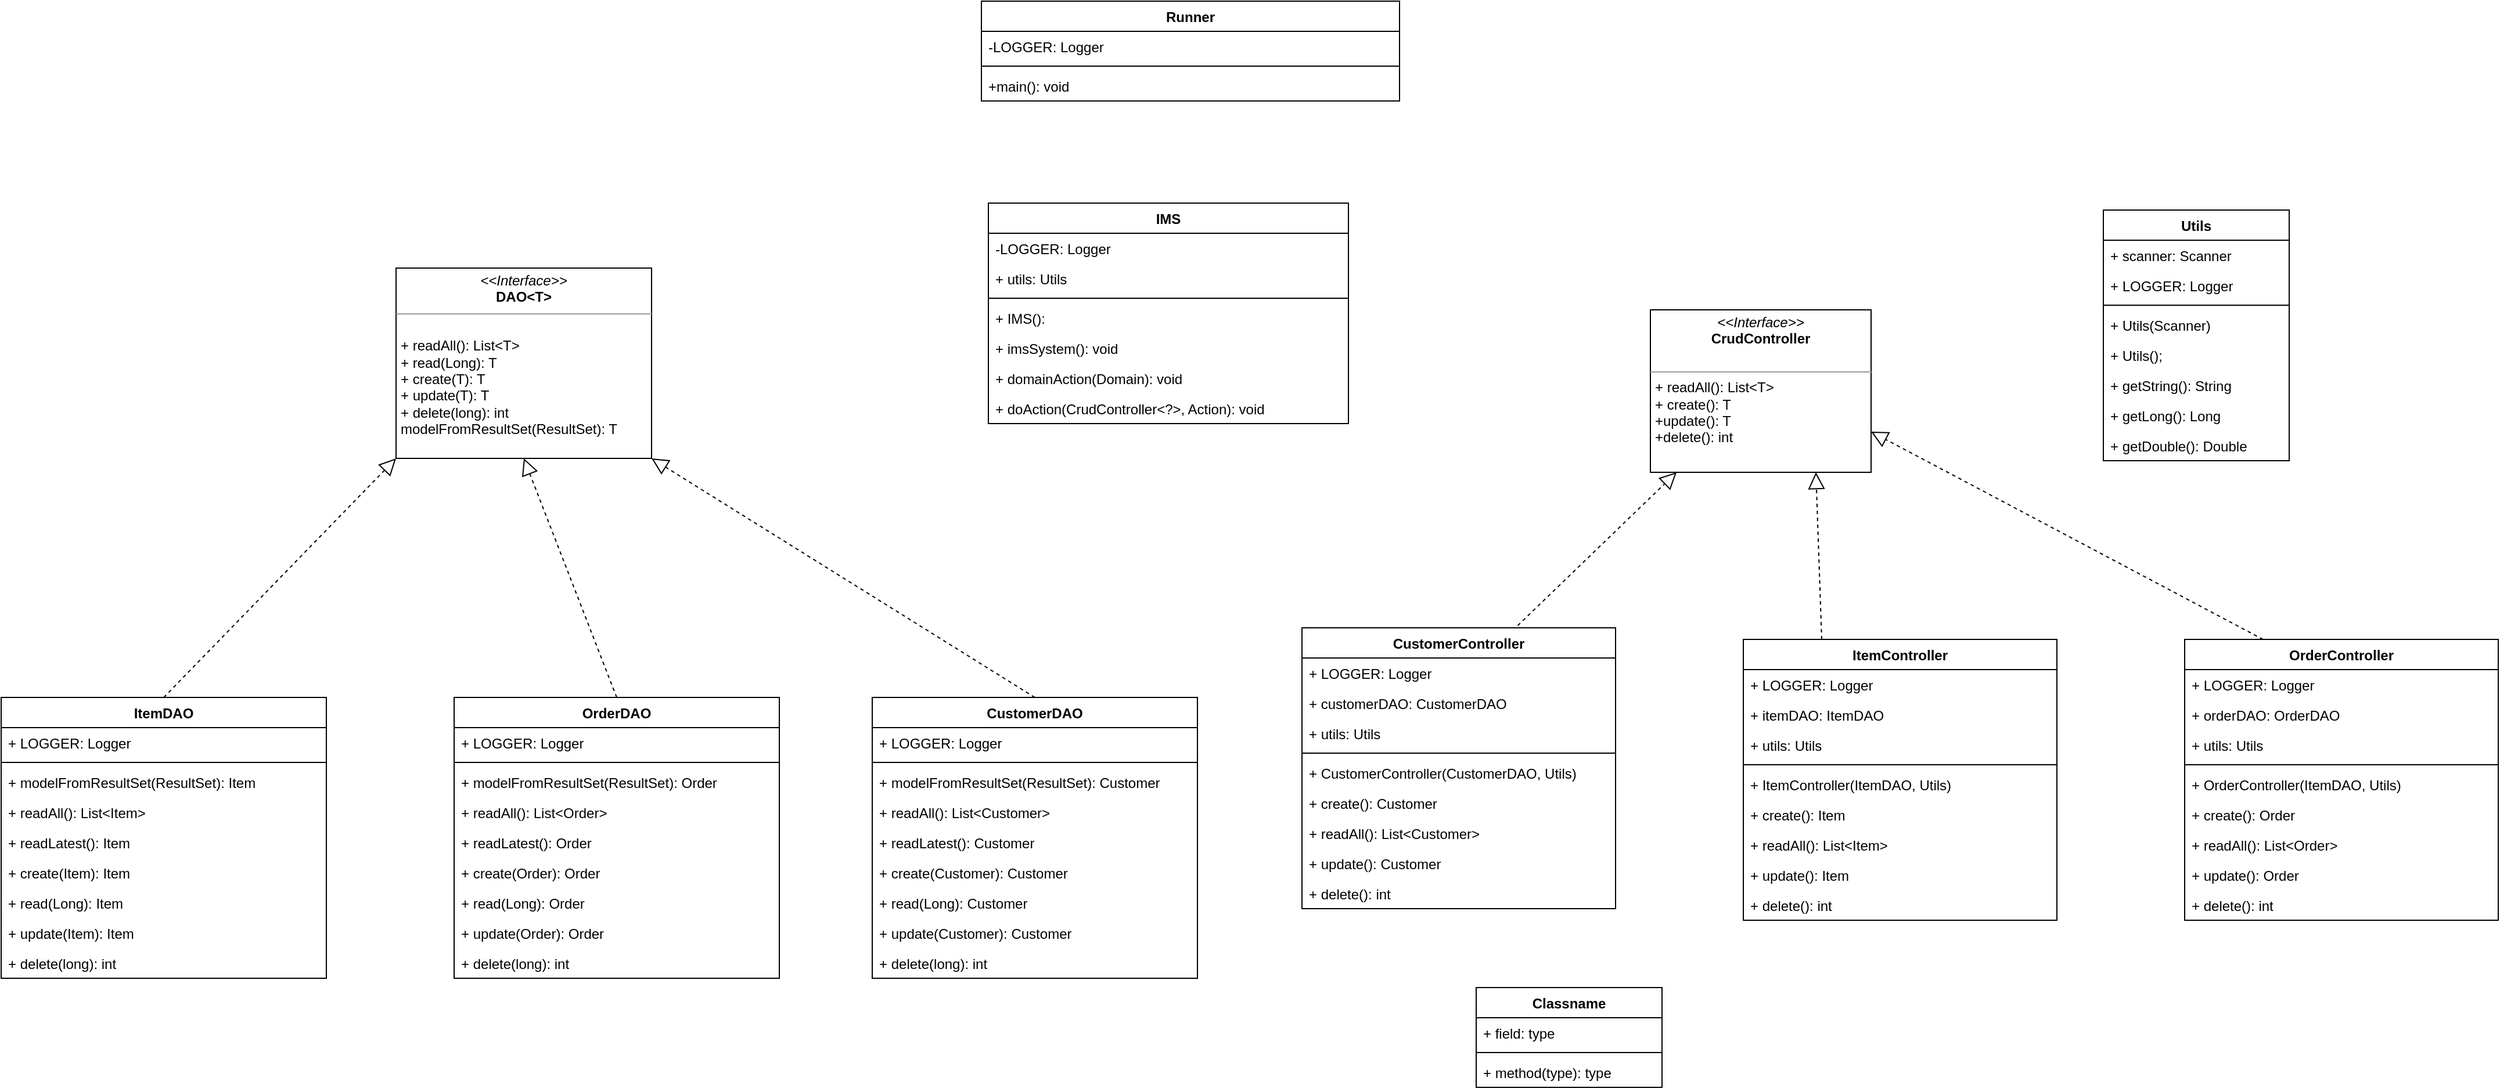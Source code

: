 <mxfile version="20.0.4" type="device"><diagram id="0-y40A-VUY1XOdscgsRL" name="Page-1"><mxGraphModel dx="1969" dy="541" grid="1" gridSize="10" guides="1" tooltips="1" connect="1" arrows="1" fold="1" page="1" pageScale="1" pageWidth="827" pageHeight="1169" math="0" shadow="0"><root><mxCell id="0"/><mxCell id="1" parent="0"/><mxCell id="KOtvwJrzKdhhuc728I9v-1" value="Runner" style="swimlane;fontStyle=1;align=center;verticalAlign=top;childLayout=stackLayout;horizontal=1;startSize=26;horizontalStack=0;resizeParent=1;resizeParentMax=0;resizeLast=0;collapsible=1;marginBottom=0;" vertex="1" parent="1"><mxGeometry x="414" y="10" width="360" height="86" as="geometry"/></mxCell><mxCell id="KOtvwJrzKdhhuc728I9v-2" value="-LOGGER: Logger" style="text;strokeColor=none;fillColor=none;align=left;verticalAlign=top;spacingLeft=4;spacingRight=4;overflow=hidden;rotatable=0;points=[[0,0.5],[1,0.5]];portConstraint=eastwest;" vertex="1" parent="KOtvwJrzKdhhuc728I9v-1"><mxGeometry y="26" width="360" height="26" as="geometry"/></mxCell><mxCell id="KOtvwJrzKdhhuc728I9v-3" value="" style="line;strokeWidth=1;fillColor=none;align=left;verticalAlign=middle;spacingTop=-1;spacingLeft=3;spacingRight=3;rotatable=0;labelPosition=right;points=[];portConstraint=eastwest;" vertex="1" parent="KOtvwJrzKdhhuc728I9v-1"><mxGeometry y="52" width="360" height="8" as="geometry"/></mxCell><mxCell id="KOtvwJrzKdhhuc728I9v-4" value="+main(): void" style="text;strokeColor=none;fillColor=none;align=left;verticalAlign=top;spacingLeft=4;spacingRight=4;overflow=hidden;rotatable=0;points=[[0,0.5],[1,0.5]];portConstraint=eastwest;" vertex="1" parent="KOtvwJrzKdhhuc728I9v-1"><mxGeometry y="60" width="360" height="26" as="geometry"/></mxCell><mxCell id="KOtvwJrzKdhhuc728I9v-5" value="IMS" style="swimlane;fontStyle=1;align=center;verticalAlign=top;childLayout=stackLayout;horizontal=1;startSize=26;horizontalStack=0;resizeParent=1;resizeParentMax=0;resizeLast=0;collapsible=1;marginBottom=0;" vertex="1" parent="1"><mxGeometry x="420" y="184" width="310" height="190" as="geometry"/></mxCell><mxCell id="KOtvwJrzKdhhuc728I9v-6" value="-LOGGER: Logger" style="text;strokeColor=none;fillColor=none;align=left;verticalAlign=top;spacingLeft=4;spacingRight=4;overflow=hidden;rotatable=0;points=[[0,0.5],[1,0.5]];portConstraint=eastwest;" vertex="1" parent="KOtvwJrzKdhhuc728I9v-5"><mxGeometry y="26" width="310" height="26" as="geometry"/></mxCell><mxCell id="KOtvwJrzKdhhuc728I9v-13" value="+ utils: Utils" style="text;strokeColor=none;fillColor=none;align=left;verticalAlign=top;spacingLeft=4;spacingRight=4;overflow=hidden;rotatable=0;points=[[0,0.5],[1,0.5]];portConstraint=eastwest;" vertex="1" parent="KOtvwJrzKdhhuc728I9v-5"><mxGeometry y="52" width="310" height="26" as="geometry"/></mxCell><mxCell id="KOtvwJrzKdhhuc728I9v-7" value="" style="line;strokeWidth=1;fillColor=none;align=left;verticalAlign=middle;spacingTop=-1;spacingLeft=3;spacingRight=3;rotatable=0;labelPosition=right;points=[];portConstraint=eastwest;" vertex="1" parent="KOtvwJrzKdhhuc728I9v-5"><mxGeometry y="78" width="310" height="8" as="geometry"/></mxCell><mxCell id="KOtvwJrzKdhhuc728I9v-8" value="+ IMS():" style="text;strokeColor=none;fillColor=none;align=left;verticalAlign=top;spacingLeft=4;spacingRight=4;overflow=hidden;rotatable=0;points=[[0,0.5],[1,0.5]];portConstraint=eastwest;" vertex="1" parent="KOtvwJrzKdhhuc728I9v-5"><mxGeometry y="86" width="310" height="26" as="geometry"/></mxCell><mxCell id="KOtvwJrzKdhhuc728I9v-16" value="+ imsSystem(): void" style="text;strokeColor=none;fillColor=none;align=left;verticalAlign=top;spacingLeft=4;spacingRight=4;overflow=hidden;rotatable=0;points=[[0,0.5],[1,0.5]];portConstraint=eastwest;" vertex="1" parent="KOtvwJrzKdhhuc728I9v-5"><mxGeometry y="112" width="310" height="26" as="geometry"/></mxCell><mxCell id="KOtvwJrzKdhhuc728I9v-37" value="+ domainAction(Domain): void" style="text;strokeColor=none;fillColor=none;align=left;verticalAlign=top;spacingLeft=4;spacingRight=4;overflow=hidden;rotatable=0;points=[[0,0.5],[1,0.5]];portConstraint=eastwest;" vertex="1" parent="KOtvwJrzKdhhuc728I9v-5"><mxGeometry y="138" width="310" height="26" as="geometry"/></mxCell><mxCell id="KOtvwJrzKdhhuc728I9v-15" value="+ doAction(CrudController&lt;?&gt;, Action): void" style="text;strokeColor=none;fillColor=none;align=left;verticalAlign=top;spacingLeft=4;spacingRight=4;overflow=hidden;rotatable=0;points=[[0,0.5],[1,0.5]];portConstraint=eastwest;" vertex="1" parent="KOtvwJrzKdhhuc728I9v-5"><mxGeometry y="164" width="310" height="26" as="geometry"/></mxCell><mxCell id="KOtvwJrzKdhhuc728I9v-17" value="Classname" style="swimlane;fontStyle=1;align=center;verticalAlign=top;childLayout=stackLayout;horizontal=1;startSize=26;horizontalStack=0;resizeParent=1;resizeParentMax=0;resizeLast=0;collapsible=1;marginBottom=0;" vertex="1" parent="1"><mxGeometry x="840" y="860" width="160" height="86" as="geometry"/></mxCell><mxCell id="KOtvwJrzKdhhuc728I9v-18" value="+ field: type" style="text;strokeColor=none;fillColor=none;align=left;verticalAlign=top;spacingLeft=4;spacingRight=4;overflow=hidden;rotatable=0;points=[[0,0.5],[1,0.5]];portConstraint=eastwest;" vertex="1" parent="KOtvwJrzKdhhuc728I9v-17"><mxGeometry y="26" width="160" height="26" as="geometry"/></mxCell><mxCell id="KOtvwJrzKdhhuc728I9v-19" value="" style="line;strokeWidth=1;fillColor=none;align=left;verticalAlign=middle;spacingTop=-1;spacingLeft=3;spacingRight=3;rotatable=0;labelPosition=right;points=[];portConstraint=eastwest;" vertex="1" parent="KOtvwJrzKdhhuc728I9v-17"><mxGeometry y="52" width="160" height="8" as="geometry"/></mxCell><mxCell id="KOtvwJrzKdhhuc728I9v-20" value="+ method(type): type" style="text;strokeColor=none;fillColor=none;align=left;verticalAlign=top;spacingLeft=4;spacingRight=4;overflow=hidden;rotatable=0;points=[[0,0.5],[1,0.5]];portConstraint=eastwest;" vertex="1" parent="KOtvwJrzKdhhuc728I9v-17"><mxGeometry y="60" width="160" height="26" as="geometry"/></mxCell><mxCell id="KOtvwJrzKdhhuc728I9v-25" value="CustomerController" style="swimlane;fontStyle=1;align=center;verticalAlign=top;childLayout=stackLayout;horizontal=1;startSize=26;horizontalStack=0;resizeParent=1;resizeParentMax=0;resizeLast=0;collapsible=1;marginBottom=0;" vertex="1" parent="1"><mxGeometry x="690" y="550" width="270" height="242" as="geometry"/></mxCell><mxCell id="KOtvwJrzKdhhuc728I9v-26" value="+ LOGGER: Logger" style="text;strokeColor=none;fillColor=none;align=left;verticalAlign=top;spacingLeft=4;spacingRight=4;overflow=hidden;rotatable=0;points=[[0,0.5],[1,0.5]];portConstraint=eastwest;" vertex="1" parent="KOtvwJrzKdhhuc728I9v-25"><mxGeometry y="26" width="270" height="26" as="geometry"/></mxCell><mxCell id="KOtvwJrzKdhhuc728I9v-55" value="+ customerDAO: CustomerDAO" style="text;strokeColor=none;fillColor=none;align=left;verticalAlign=top;spacingLeft=4;spacingRight=4;overflow=hidden;rotatable=0;points=[[0,0.5],[1,0.5]];portConstraint=eastwest;" vertex="1" parent="KOtvwJrzKdhhuc728I9v-25"><mxGeometry y="52" width="270" height="26" as="geometry"/></mxCell><mxCell id="KOtvwJrzKdhhuc728I9v-56" value="+ utils: Utils" style="text;strokeColor=none;fillColor=none;align=left;verticalAlign=top;spacingLeft=4;spacingRight=4;overflow=hidden;rotatable=0;points=[[0,0.5],[1,0.5]];portConstraint=eastwest;" vertex="1" parent="KOtvwJrzKdhhuc728I9v-25"><mxGeometry y="78" width="270" height="26" as="geometry"/></mxCell><mxCell id="KOtvwJrzKdhhuc728I9v-27" value="" style="line;strokeWidth=1;fillColor=none;align=left;verticalAlign=middle;spacingTop=-1;spacingLeft=3;spacingRight=3;rotatable=0;labelPosition=right;points=[];portConstraint=eastwest;" vertex="1" parent="KOtvwJrzKdhhuc728I9v-25"><mxGeometry y="104" width="270" height="8" as="geometry"/></mxCell><mxCell id="KOtvwJrzKdhhuc728I9v-28" value="+ CustomerController(CustomerDAO, Utils)" style="text;strokeColor=none;fillColor=none;align=left;verticalAlign=top;spacingLeft=4;spacingRight=4;overflow=hidden;rotatable=0;points=[[0,0.5],[1,0.5]];portConstraint=eastwest;" vertex="1" parent="KOtvwJrzKdhhuc728I9v-25"><mxGeometry y="112" width="270" height="26" as="geometry"/></mxCell><mxCell id="KOtvwJrzKdhhuc728I9v-58" value="+ create(): Customer" style="text;strokeColor=none;fillColor=none;align=left;verticalAlign=top;spacingLeft=4;spacingRight=4;overflow=hidden;rotatable=0;points=[[0,0.5],[1,0.5]];portConstraint=eastwest;" vertex="1" parent="KOtvwJrzKdhhuc728I9v-25"><mxGeometry y="138" width="270" height="26" as="geometry"/></mxCell><mxCell id="KOtvwJrzKdhhuc728I9v-57" value="+ readAll(): List&lt;Customer&gt;" style="text;strokeColor=none;fillColor=none;align=left;verticalAlign=top;spacingLeft=4;spacingRight=4;overflow=hidden;rotatable=0;points=[[0,0.5],[1,0.5]];portConstraint=eastwest;" vertex="1" parent="KOtvwJrzKdhhuc728I9v-25"><mxGeometry y="164" width="270" height="26" as="geometry"/></mxCell><mxCell id="KOtvwJrzKdhhuc728I9v-59" value="+ update(): Customer" style="text;strokeColor=none;fillColor=none;align=left;verticalAlign=top;spacingLeft=4;spacingRight=4;overflow=hidden;rotatable=0;points=[[0,0.5],[1,0.5]];portConstraint=eastwest;" vertex="1" parent="KOtvwJrzKdhhuc728I9v-25"><mxGeometry y="190" width="270" height="26" as="geometry"/></mxCell><mxCell id="KOtvwJrzKdhhuc728I9v-60" value="+ delete(): int" style="text;strokeColor=none;fillColor=none;align=left;verticalAlign=top;spacingLeft=4;spacingRight=4;overflow=hidden;rotatable=0;points=[[0,0.5],[1,0.5]];portConstraint=eastwest;" vertex="1" parent="KOtvwJrzKdhhuc728I9v-25"><mxGeometry y="216" width="270" height="26" as="geometry"/></mxCell><mxCell id="KOtvwJrzKdhhuc728I9v-33" value="Utils" style="swimlane;fontStyle=1;align=center;verticalAlign=top;childLayout=stackLayout;horizontal=1;startSize=26;horizontalStack=0;resizeParent=1;resizeParentMax=0;resizeLast=0;collapsible=1;marginBottom=0;" vertex="1" parent="1"><mxGeometry x="1380" y="190" width="160" height="216" as="geometry"/></mxCell><mxCell id="KOtvwJrzKdhhuc728I9v-113" value="+ scanner: Scanner" style="text;strokeColor=none;fillColor=none;align=left;verticalAlign=top;spacingLeft=4;spacingRight=4;overflow=hidden;rotatable=0;points=[[0,0.5],[1,0.5]];portConstraint=eastwest;" vertex="1" parent="KOtvwJrzKdhhuc728I9v-33"><mxGeometry y="26" width="160" height="26" as="geometry"/></mxCell><mxCell id="KOtvwJrzKdhhuc728I9v-34" value="+ LOGGER: Logger" style="text;strokeColor=none;fillColor=none;align=left;verticalAlign=top;spacingLeft=4;spacingRight=4;overflow=hidden;rotatable=0;points=[[0,0.5],[1,0.5]];portConstraint=eastwest;" vertex="1" parent="KOtvwJrzKdhhuc728I9v-33"><mxGeometry y="52" width="160" height="26" as="geometry"/></mxCell><mxCell id="KOtvwJrzKdhhuc728I9v-35" value="" style="line;strokeWidth=1;fillColor=none;align=left;verticalAlign=middle;spacingTop=-1;spacingLeft=3;spacingRight=3;rotatable=0;labelPosition=right;points=[];portConstraint=eastwest;" vertex="1" parent="KOtvwJrzKdhhuc728I9v-33"><mxGeometry y="78" width="160" height="8" as="geometry"/></mxCell><mxCell id="KOtvwJrzKdhhuc728I9v-36" value="+ Utils(Scanner)" style="text;strokeColor=none;fillColor=none;align=left;verticalAlign=top;spacingLeft=4;spacingRight=4;overflow=hidden;rotatable=0;points=[[0,0.5],[1,0.5]];portConstraint=eastwest;" vertex="1" parent="KOtvwJrzKdhhuc728I9v-33"><mxGeometry y="86" width="160" height="26" as="geometry"/></mxCell><mxCell id="KOtvwJrzKdhhuc728I9v-114" value="+ Utils();" style="text;strokeColor=none;fillColor=none;align=left;verticalAlign=top;spacingLeft=4;spacingRight=4;overflow=hidden;rotatable=0;points=[[0,0.5],[1,0.5]];portConstraint=eastwest;" vertex="1" parent="KOtvwJrzKdhhuc728I9v-33"><mxGeometry y="112" width="160" height="26" as="geometry"/></mxCell><mxCell id="KOtvwJrzKdhhuc728I9v-116" value="+ getString(): String" style="text;strokeColor=none;fillColor=none;align=left;verticalAlign=top;spacingLeft=4;spacingRight=4;overflow=hidden;rotatable=0;points=[[0,0.5],[1,0.5]];portConstraint=eastwest;" vertex="1" parent="KOtvwJrzKdhhuc728I9v-33"><mxGeometry y="138" width="160" height="26" as="geometry"/></mxCell><mxCell id="KOtvwJrzKdhhuc728I9v-115" value="+ getLong(): Long" style="text;strokeColor=none;fillColor=none;align=left;verticalAlign=top;spacingLeft=4;spacingRight=4;overflow=hidden;rotatable=0;points=[[0,0.5],[1,0.5]];portConstraint=eastwest;" vertex="1" parent="KOtvwJrzKdhhuc728I9v-33"><mxGeometry y="164" width="160" height="26" as="geometry"/></mxCell><mxCell id="KOtvwJrzKdhhuc728I9v-117" value="+ getDouble(): Double" style="text;strokeColor=none;fillColor=none;align=left;verticalAlign=top;spacingLeft=4;spacingRight=4;overflow=hidden;rotatable=0;points=[[0,0.5],[1,0.5]];portConstraint=eastwest;" vertex="1" parent="KOtvwJrzKdhhuc728I9v-33"><mxGeometry y="190" width="160" height="26" as="geometry"/></mxCell><mxCell id="KOtvwJrzKdhhuc728I9v-43" value="&lt;p style=&quot;margin:0px;margin-top:4px;text-align:center;&quot;&gt;&lt;i&gt;&amp;lt;&amp;lt;Interface&amp;gt;&amp;gt;&lt;/i&gt;&lt;br&gt;&lt;b&gt;CrudController&lt;/b&gt;&lt;/p&gt;&lt;p style=&quot;margin:0px;margin-left:4px;&quot;&gt;&lt;br&gt;&lt;/p&gt;&lt;hr size=&quot;1&quot;&gt;&lt;p style=&quot;margin:0px;margin-left:4px;&quot;&gt;+ readAll(): List&amp;lt;T&amp;gt;&lt;br&gt;+ create(): T&lt;/p&gt;&lt;p style=&quot;margin:0px;margin-left:4px;&quot;&gt;+update(): T&lt;/p&gt;&lt;p style=&quot;margin:0px;margin-left:4px;&quot;&gt;+delete(): int&lt;/p&gt;" style="verticalAlign=top;align=left;overflow=fill;fontSize=12;fontFamily=Helvetica;html=1;" vertex="1" parent="1"><mxGeometry x="990" y="276" width="190" height="140" as="geometry"/></mxCell><mxCell id="KOtvwJrzKdhhuc728I9v-46" value="CustomerDAO" style="swimlane;fontStyle=1;align=center;verticalAlign=top;childLayout=stackLayout;horizontal=1;startSize=26;horizontalStack=0;resizeParent=1;resizeParentMax=0;resizeLast=0;collapsible=1;marginBottom=0;" vertex="1" parent="1"><mxGeometry x="320" y="610" width="280" height="242" as="geometry"/></mxCell><mxCell id="KOtvwJrzKdhhuc728I9v-47" value="+ LOGGER: Logger" style="text;strokeColor=none;fillColor=none;align=left;verticalAlign=top;spacingLeft=4;spacingRight=4;overflow=hidden;rotatable=0;points=[[0,0.5],[1,0.5]];portConstraint=eastwest;" vertex="1" parent="KOtvwJrzKdhhuc728I9v-46"><mxGeometry y="26" width="280" height="26" as="geometry"/></mxCell><mxCell id="KOtvwJrzKdhhuc728I9v-48" value="" style="line;strokeWidth=1;fillColor=none;align=left;verticalAlign=middle;spacingTop=-1;spacingLeft=3;spacingRight=3;rotatable=0;labelPosition=right;points=[];portConstraint=eastwest;" vertex="1" parent="KOtvwJrzKdhhuc728I9v-46"><mxGeometry y="52" width="280" height="8" as="geometry"/></mxCell><mxCell id="KOtvwJrzKdhhuc728I9v-49" value="+ modelFromResultSet(ResultSet): Customer" style="text;strokeColor=none;fillColor=none;align=left;verticalAlign=top;spacingLeft=4;spacingRight=4;overflow=hidden;rotatable=0;points=[[0,0.5],[1,0.5]];portConstraint=eastwest;" vertex="1" parent="KOtvwJrzKdhhuc728I9v-46"><mxGeometry y="60" width="280" height="26" as="geometry"/></mxCell><mxCell id="KOtvwJrzKdhhuc728I9v-84" value="+ readAll(): List&lt;Customer&gt;" style="text;strokeColor=none;fillColor=none;align=left;verticalAlign=top;spacingLeft=4;spacingRight=4;overflow=hidden;rotatable=0;points=[[0,0.5],[1,0.5]];portConstraint=eastwest;" vertex="1" parent="KOtvwJrzKdhhuc728I9v-46"><mxGeometry y="86" width="280" height="26" as="geometry"/></mxCell><mxCell id="KOtvwJrzKdhhuc728I9v-85" value="+ readLatest(): Customer" style="text;strokeColor=none;fillColor=none;align=left;verticalAlign=top;spacingLeft=4;spacingRight=4;overflow=hidden;rotatable=0;points=[[0,0.5],[1,0.5]];portConstraint=eastwest;" vertex="1" parent="KOtvwJrzKdhhuc728I9v-46"><mxGeometry y="112" width="280" height="26" as="geometry"/></mxCell><mxCell id="KOtvwJrzKdhhuc728I9v-86" value="+ create(Customer): Customer" style="text;strokeColor=none;fillColor=none;align=left;verticalAlign=top;spacingLeft=4;spacingRight=4;overflow=hidden;rotatable=0;points=[[0,0.5],[1,0.5]];portConstraint=eastwest;" vertex="1" parent="KOtvwJrzKdhhuc728I9v-46"><mxGeometry y="138" width="280" height="26" as="geometry"/></mxCell><mxCell id="KOtvwJrzKdhhuc728I9v-87" value="+ read(Long): Customer" style="text;strokeColor=none;fillColor=none;align=left;verticalAlign=top;spacingLeft=4;spacingRight=4;overflow=hidden;rotatable=0;points=[[0,0.5],[1,0.5]];portConstraint=eastwest;" vertex="1" parent="KOtvwJrzKdhhuc728I9v-46"><mxGeometry y="164" width="280" height="26" as="geometry"/></mxCell><mxCell id="KOtvwJrzKdhhuc728I9v-88" value="+ update(Customer): Customer" style="text;strokeColor=none;fillColor=none;align=left;verticalAlign=top;spacingLeft=4;spacingRight=4;overflow=hidden;rotatable=0;points=[[0,0.5],[1,0.5]];portConstraint=eastwest;" vertex="1" parent="KOtvwJrzKdhhuc728I9v-46"><mxGeometry y="190" width="280" height="26" as="geometry"/></mxCell><mxCell id="KOtvwJrzKdhhuc728I9v-89" value="+ delete(long): int" style="text;strokeColor=none;fillColor=none;align=left;verticalAlign=top;spacingLeft=4;spacingRight=4;overflow=hidden;rotatable=0;points=[[0,0.5],[1,0.5]];portConstraint=eastwest;" vertex="1" parent="KOtvwJrzKdhhuc728I9v-46"><mxGeometry y="216" width="280" height="26" as="geometry"/></mxCell><mxCell id="KOtvwJrzKdhhuc728I9v-54" value="" style="endArrow=block;dashed=1;endFill=0;endSize=12;html=1;rounded=0;exitX=0.688;exitY=-0.008;exitDx=0;exitDy=0;exitPerimeter=0;" edge="1" parent="1" source="KOtvwJrzKdhhuc728I9v-25" target="KOtvwJrzKdhhuc728I9v-43"><mxGeometry width="160" relative="1" as="geometry"><mxPoint x="1020" y="380" as="sourcePoint"/><mxPoint x="770" y="370" as="targetPoint"/></mxGeometry></mxCell><mxCell id="KOtvwJrzKdhhuc728I9v-61" value="ItemController" style="swimlane;fontStyle=1;align=center;verticalAlign=top;childLayout=stackLayout;horizontal=1;startSize=26;horizontalStack=0;resizeParent=1;resizeParentMax=0;resizeLast=0;collapsible=1;marginBottom=0;" vertex="1" parent="1"><mxGeometry x="1070" y="560" width="270" height="242" as="geometry"/></mxCell><mxCell id="KOtvwJrzKdhhuc728I9v-62" value="+ LOGGER: Logger" style="text;strokeColor=none;fillColor=none;align=left;verticalAlign=top;spacingLeft=4;spacingRight=4;overflow=hidden;rotatable=0;points=[[0,0.5],[1,0.5]];portConstraint=eastwest;" vertex="1" parent="KOtvwJrzKdhhuc728I9v-61"><mxGeometry y="26" width="270" height="26" as="geometry"/></mxCell><mxCell id="KOtvwJrzKdhhuc728I9v-63" value="+ itemDAO: ItemDAO" style="text;strokeColor=none;fillColor=none;align=left;verticalAlign=top;spacingLeft=4;spacingRight=4;overflow=hidden;rotatable=0;points=[[0,0.5],[1,0.5]];portConstraint=eastwest;" vertex="1" parent="KOtvwJrzKdhhuc728I9v-61"><mxGeometry y="52" width="270" height="26" as="geometry"/></mxCell><mxCell id="KOtvwJrzKdhhuc728I9v-64" value="+ utils: Utils" style="text;strokeColor=none;fillColor=none;align=left;verticalAlign=top;spacingLeft=4;spacingRight=4;overflow=hidden;rotatable=0;points=[[0,0.5],[1,0.5]];portConstraint=eastwest;" vertex="1" parent="KOtvwJrzKdhhuc728I9v-61"><mxGeometry y="78" width="270" height="26" as="geometry"/></mxCell><mxCell id="KOtvwJrzKdhhuc728I9v-65" value="" style="line;strokeWidth=1;fillColor=none;align=left;verticalAlign=middle;spacingTop=-1;spacingLeft=3;spacingRight=3;rotatable=0;labelPosition=right;points=[];portConstraint=eastwest;" vertex="1" parent="KOtvwJrzKdhhuc728I9v-61"><mxGeometry y="104" width="270" height="8" as="geometry"/></mxCell><mxCell id="KOtvwJrzKdhhuc728I9v-66" value="+ ItemController(ItemDAO, Utils)" style="text;strokeColor=none;fillColor=none;align=left;verticalAlign=top;spacingLeft=4;spacingRight=4;overflow=hidden;rotatable=0;points=[[0,0.5],[1,0.5]];portConstraint=eastwest;" vertex="1" parent="KOtvwJrzKdhhuc728I9v-61"><mxGeometry y="112" width="270" height="26" as="geometry"/></mxCell><mxCell id="KOtvwJrzKdhhuc728I9v-67" value="+ create(): Item" style="text;strokeColor=none;fillColor=none;align=left;verticalAlign=top;spacingLeft=4;spacingRight=4;overflow=hidden;rotatable=0;points=[[0,0.5],[1,0.5]];portConstraint=eastwest;" vertex="1" parent="KOtvwJrzKdhhuc728I9v-61"><mxGeometry y="138" width="270" height="26" as="geometry"/></mxCell><mxCell id="KOtvwJrzKdhhuc728I9v-68" value="+ readAll(): List&lt;Item&gt;" style="text;strokeColor=none;fillColor=none;align=left;verticalAlign=top;spacingLeft=4;spacingRight=4;overflow=hidden;rotatable=0;points=[[0,0.5],[1,0.5]];portConstraint=eastwest;" vertex="1" parent="KOtvwJrzKdhhuc728I9v-61"><mxGeometry y="164" width="270" height="26" as="geometry"/></mxCell><mxCell id="KOtvwJrzKdhhuc728I9v-69" value="+ update(): Item" style="text;strokeColor=none;fillColor=none;align=left;verticalAlign=top;spacingLeft=4;spacingRight=4;overflow=hidden;rotatable=0;points=[[0,0.5],[1,0.5]];portConstraint=eastwest;" vertex="1" parent="KOtvwJrzKdhhuc728I9v-61"><mxGeometry y="190" width="270" height="26" as="geometry"/></mxCell><mxCell id="KOtvwJrzKdhhuc728I9v-70" value="+ delete(): int" style="text;strokeColor=none;fillColor=none;align=left;verticalAlign=top;spacingLeft=4;spacingRight=4;overflow=hidden;rotatable=0;points=[[0,0.5],[1,0.5]];portConstraint=eastwest;" vertex="1" parent="KOtvwJrzKdhhuc728I9v-61"><mxGeometry y="216" width="270" height="26" as="geometry"/></mxCell><mxCell id="KOtvwJrzKdhhuc728I9v-71" value="" style="endArrow=block;dashed=1;endFill=0;endSize=12;html=1;rounded=0;exitX=0.25;exitY=0;exitDx=0;exitDy=0;entryX=0.75;entryY=1;entryDx=0;entryDy=0;" edge="1" parent="1" source="KOtvwJrzKdhhuc728I9v-61" target="KOtvwJrzKdhhuc728I9v-43"><mxGeometry width="160" relative="1" as="geometry"><mxPoint x="1035.76" y="550.064" as="sourcePoint"/><mxPoint x="1019.54" y="300" as="targetPoint"/></mxGeometry></mxCell><mxCell id="KOtvwJrzKdhhuc728I9v-72" value="OrderController" style="swimlane;fontStyle=1;align=center;verticalAlign=top;childLayout=stackLayout;horizontal=1;startSize=26;horizontalStack=0;resizeParent=1;resizeParentMax=0;resizeLast=0;collapsible=1;marginBottom=0;" vertex="1" parent="1"><mxGeometry x="1450" y="560" width="270" height="242" as="geometry"/></mxCell><mxCell id="KOtvwJrzKdhhuc728I9v-73" value="+ LOGGER: Logger" style="text;strokeColor=none;fillColor=none;align=left;verticalAlign=top;spacingLeft=4;spacingRight=4;overflow=hidden;rotatable=0;points=[[0,0.5],[1,0.5]];portConstraint=eastwest;" vertex="1" parent="KOtvwJrzKdhhuc728I9v-72"><mxGeometry y="26" width="270" height="26" as="geometry"/></mxCell><mxCell id="KOtvwJrzKdhhuc728I9v-74" value="+ orderDAO: OrderDAO" style="text;strokeColor=none;fillColor=none;align=left;verticalAlign=top;spacingLeft=4;spacingRight=4;overflow=hidden;rotatable=0;points=[[0,0.5],[1,0.5]];portConstraint=eastwest;" vertex="1" parent="KOtvwJrzKdhhuc728I9v-72"><mxGeometry y="52" width="270" height="26" as="geometry"/></mxCell><mxCell id="KOtvwJrzKdhhuc728I9v-75" value="+ utils: Utils" style="text;strokeColor=none;fillColor=none;align=left;verticalAlign=top;spacingLeft=4;spacingRight=4;overflow=hidden;rotatable=0;points=[[0,0.5],[1,0.5]];portConstraint=eastwest;" vertex="1" parent="KOtvwJrzKdhhuc728I9v-72"><mxGeometry y="78" width="270" height="26" as="geometry"/></mxCell><mxCell id="KOtvwJrzKdhhuc728I9v-76" value="" style="line;strokeWidth=1;fillColor=none;align=left;verticalAlign=middle;spacingTop=-1;spacingLeft=3;spacingRight=3;rotatable=0;labelPosition=right;points=[];portConstraint=eastwest;" vertex="1" parent="KOtvwJrzKdhhuc728I9v-72"><mxGeometry y="104" width="270" height="8" as="geometry"/></mxCell><mxCell id="KOtvwJrzKdhhuc728I9v-77" value="+ OrderController(ItemDAO, Utils)" style="text;strokeColor=none;fillColor=none;align=left;verticalAlign=top;spacingLeft=4;spacingRight=4;overflow=hidden;rotatable=0;points=[[0,0.5],[1,0.5]];portConstraint=eastwest;" vertex="1" parent="KOtvwJrzKdhhuc728I9v-72"><mxGeometry y="112" width="270" height="26" as="geometry"/></mxCell><mxCell id="KOtvwJrzKdhhuc728I9v-78" value="+ create(): Order" style="text;strokeColor=none;fillColor=none;align=left;verticalAlign=top;spacingLeft=4;spacingRight=4;overflow=hidden;rotatable=0;points=[[0,0.5],[1,0.5]];portConstraint=eastwest;" vertex="1" parent="KOtvwJrzKdhhuc728I9v-72"><mxGeometry y="138" width="270" height="26" as="geometry"/></mxCell><mxCell id="KOtvwJrzKdhhuc728I9v-79" value="+ readAll(): List&lt;Order&gt;" style="text;strokeColor=none;fillColor=none;align=left;verticalAlign=top;spacingLeft=4;spacingRight=4;overflow=hidden;rotatable=0;points=[[0,0.5],[1,0.5]];portConstraint=eastwest;" vertex="1" parent="KOtvwJrzKdhhuc728I9v-72"><mxGeometry y="164" width="270" height="26" as="geometry"/></mxCell><mxCell id="KOtvwJrzKdhhuc728I9v-80" value="+ update(): Order" style="text;strokeColor=none;fillColor=none;align=left;verticalAlign=top;spacingLeft=4;spacingRight=4;overflow=hidden;rotatable=0;points=[[0,0.5],[1,0.5]];portConstraint=eastwest;" vertex="1" parent="KOtvwJrzKdhhuc728I9v-72"><mxGeometry y="190" width="270" height="26" as="geometry"/></mxCell><mxCell id="KOtvwJrzKdhhuc728I9v-81" value="+ delete(): int" style="text;strokeColor=none;fillColor=none;align=left;verticalAlign=top;spacingLeft=4;spacingRight=4;overflow=hidden;rotatable=0;points=[[0,0.5],[1,0.5]];portConstraint=eastwest;" vertex="1" parent="KOtvwJrzKdhhuc728I9v-72"><mxGeometry y="216" width="270" height="26" as="geometry"/></mxCell><mxCell id="KOtvwJrzKdhhuc728I9v-82" value="" style="endArrow=block;dashed=1;endFill=0;endSize=12;html=1;rounded=0;exitX=0.25;exitY=0;exitDx=0;exitDy=0;entryX=1;entryY=0.75;entryDx=0;entryDy=0;" edge="1" parent="1" source="KOtvwJrzKdhhuc728I9v-72" target="KOtvwJrzKdhhuc728I9v-43"><mxGeometry width="160" relative="1" as="geometry"><mxPoint x="1147.5" y="570" as="sourcePoint"/><mxPoint x="1142.5" y="426" as="targetPoint"/></mxGeometry></mxCell><mxCell id="KOtvwJrzKdhhuc728I9v-83" value="&lt;p style=&quot;margin:0px;margin-top:4px;text-align:center;&quot;&gt;&lt;i&gt;&amp;lt;&amp;lt;Interface&amp;gt;&amp;gt;&lt;/i&gt;&lt;br&gt;&lt;b&gt;DAO&amp;lt;T&amp;gt;&lt;/b&gt;&lt;/p&gt;&lt;hr size=&quot;1&quot;&gt;&lt;p style=&quot;margin:0px;margin-left:4px;&quot;&gt;&lt;br&gt;&lt;/p&gt;&lt;p style=&quot;margin:0px;margin-left:4px;&quot;&gt;+ readAll(): List&amp;lt;T&amp;gt;&lt;/p&gt;&lt;p style=&quot;margin:0px;margin-left:4px;&quot;&gt;+ read(Long): T&lt;br&gt;+ create(T): T&lt;/p&gt;&lt;p style=&quot;margin:0px;margin-left:4px;&quot;&gt;+ update(T): T&lt;/p&gt;&lt;p style=&quot;margin:0px;margin-left:4px;&quot;&gt;+ delete(long): int&lt;/p&gt;&lt;p style=&quot;margin:0px;margin-left:4px;&quot;&gt;modelFromResultSet(ResultSet): T&lt;/p&gt;" style="verticalAlign=top;align=left;overflow=fill;fontSize=12;fontFamily=Helvetica;html=1;" vertex="1" parent="1"><mxGeometry x="-90" y="240" width="220" height="164" as="geometry"/></mxCell><mxCell id="KOtvwJrzKdhhuc728I9v-90" value="OrderDAO" style="swimlane;fontStyle=1;align=center;verticalAlign=top;childLayout=stackLayout;horizontal=1;startSize=26;horizontalStack=0;resizeParent=1;resizeParentMax=0;resizeLast=0;collapsible=1;marginBottom=0;" vertex="1" parent="1"><mxGeometry x="-40" y="610" width="280" height="242" as="geometry"/></mxCell><mxCell id="KOtvwJrzKdhhuc728I9v-91" value="+ LOGGER: Logger" style="text;strokeColor=none;fillColor=none;align=left;verticalAlign=top;spacingLeft=4;spacingRight=4;overflow=hidden;rotatable=0;points=[[0,0.5],[1,0.5]];portConstraint=eastwest;" vertex="1" parent="KOtvwJrzKdhhuc728I9v-90"><mxGeometry y="26" width="280" height="26" as="geometry"/></mxCell><mxCell id="KOtvwJrzKdhhuc728I9v-92" value="" style="line;strokeWidth=1;fillColor=none;align=left;verticalAlign=middle;spacingTop=-1;spacingLeft=3;spacingRight=3;rotatable=0;labelPosition=right;points=[];portConstraint=eastwest;" vertex="1" parent="KOtvwJrzKdhhuc728I9v-90"><mxGeometry y="52" width="280" height="8" as="geometry"/></mxCell><mxCell id="KOtvwJrzKdhhuc728I9v-93" value="+ modelFromResultSet(ResultSet): Order" style="text;strokeColor=none;fillColor=none;align=left;verticalAlign=top;spacingLeft=4;spacingRight=4;overflow=hidden;rotatable=0;points=[[0,0.5],[1,0.5]];portConstraint=eastwest;" vertex="1" parent="KOtvwJrzKdhhuc728I9v-90"><mxGeometry y="60" width="280" height="26" as="geometry"/></mxCell><mxCell id="KOtvwJrzKdhhuc728I9v-94" value="+ readAll(): List&lt;Order&gt;" style="text;strokeColor=none;fillColor=none;align=left;verticalAlign=top;spacingLeft=4;spacingRight=4;overflow=hidden;rotatable=0;points=[[0,0.5],[1,0.5]];portConstraint=eastwest;" vertex="1" parent="KOtvwJrzKdhhuc728I9v-90"><mxGeometry y="86" width="280" height="26" as="geometry"/></mxCell><mxCell id="KOtvwJrzKdhhuc728I9v-95" value="+ readLatest(): Order" style="text;strokeColor=none;fillColor=none;align=left;verticalAlign=top;spacingLeft=4;spacingRight=4;overflow=hidden;rotatable=0;points=[[0,0.5],[1,0.5]];portConstraint=eastwest;" vertex="1" parent="KOtvwJrzKdhhuc728I9v-90"><mxGeometry y="112" width="280" height="26" as="geometry"/></mxCell><mxCell id="KOtvwJrzKdhhuc728I9v-96" value="+ create(Order): Order" style="text;strokeColor=none;fillColor=none;align=left;verticalAlign=top;spacingLeft=4;spacingRight=4;overflow=hidden;rotatable=0;points=[[0,0.5],[1,0.5]];portConstraint=eastwest;" vertex="1" parent="KOtvwJrzKdhhuc728I9v-90"><mxGeometry y="138" width="280" height="26" as="geometry"/></mxCell><mxCell id="KOtvwJrzKdhhuc728I9v-97" value="+ read(Long): Order" style="text;strokeColor=none;fillColor=none;align=left;verticalAlign=top;spacingLeft=4;spacingRight=4;overflow=hidden;rotatable=0;points=[[0,0.5],[1,0.5]];portConstraint=eastwest;" vertex="1" parent="KOtvwJrzKdhhuc728I9v-90"><mxGeometry y="164" width="280" height="26" as="geometry"/></mxCell><mxCell id="KOtvwJrzKdhhuc728I9v-98" value="+ update(Order): Order" style="text;strokeColor=none;fillColor=none;align=left;verticalAlign=top;spacingLeft=4;spacingRight=4;overflow=hidden;rotatable=0;points=[[0,0.5],[1,0.5]];portConstraint=eastwest;" vertex="1" parent="KOtvwJrzKdhhuc728I9v-90"><mxGeometry y="190" width="280" height="26" as="geometry"/></mxCell><mxCell id="KOtvwJrzKdhhuc728I9v-99" value="+ delete(long): int" style="text;strokeColor=none;fillColor=none;align=left;verticalAlign=top;spacingLeft=4;spacingRight=4;overflow=hidden;rotatable=0;points=[[0,0.5],[1,0.5]];portConstraint=eastwest;" vertex="1" parent="KOtvwJrzKdhhuc728I9v-90"><mxGeometry y="216" width="280" height="26" as="geometry"/></mxCell><mxCell id="KOtvwJrzKdhhuc728I9v-100" value="ItemDAO" style="swimlane;fontStyle=1;align=center;verticalAlign=top;childLayout=stackLayout;horizontal=1;startSize=26;horizontalStack=0;resizeParent=1;resizeParentMax=0;resizeLast=0;collapsible=1;marginBottom=0;" vertex="1" parent="1"><mxGeometry x="-430" y="610" width="280" height="242" as="geometry"/></mxCell><mxCell id="KOtvwJrzKdhhuc728I9v-101" value="+ LOGGER: Logger" style="text;strokeColor=none;fillColor=none;align=left;verticalAlign=top;spacingLeft=4;spacingRight=4;overflow=hidden;rotatable=0;points=[[0,0.5],[1,0.5]];portConstraint=eastwest;" vertex="1" parent="KOtvwJrzKdhhuc728I9v-100"><mxGeometry y="26" width="280" height="26" as="geometry"/></mxCell><mxCell id="KOtvwJrzKdhhuc728I9v-102" value="" style="line;strokeWidth=1;fillColor=none;align=left;verticalAlign=middle;spacingTop=-1;spacingLeft=3;spacingRight=3;rotatable=0;labelPosition=right;points=[];portConstraint=eastwest;" vertex="1" parent="KOtvwJrzKdhhuc728I9v-100"><mxGeometry y="52" width="280" height="8" as="geometry"/></mxCell><mxCell id="KOtvwJrzKdhhuc728I9v-103" value="+ modelFromResultSet(ResultSet): Item" style="text;strokeColor=none;fillColor=none;align=left;verticalAlign=top;spacingLeft=4;spacingRight=4;overflow=hidden;rotatable=0;points=[[0,0.5],[1,0.5]];portConstraint=eastwest;" vertex="1" parent="KOtvwJrzKdhhuc728I9v-100"><mxGeometry y="60" width="280" height="26" as="geometry"/></mxCell><mxCell id="KOtvwJrzKdhhuc728I9v-104" value="+ readAll(): List&lt;Item&gt;" style="text;strokeColor=none;fillColor=none;align=left;verticalAlign=top;spacingLeft=4;spacingRight=4;overflow=hidden;rotatable=0;points=[[0,0.5],[1,0.5]];portConstraint=eastwest;" vertex="1" parent="KOtvwJrzKdhhuc728I9v-100"><mxGeometry y="86" width="280" height="26" as="geometry"/></mxCell><mxCell id="KOtvwJrzKdhhuc728I9v-105" value="+ readLatest(): Item" style="text;strokeColor=none;fillColor=none;align=left;verticalAlign=top;spacingLeft=4;spacingRight=4;overflow=hidden;rotatable=0;points=[[0,0.5],[1,0.5]];portConstraint=eastwest;" vertex="1" parent="KOtvwJrzKdhhuc728I9v-100"><mxGeometry y="112" width="280" height="26" as="geometry"/></mxCell><mxCell id="KOtvwJrzKdhhuc728I9v-106" value="+ create(Item): Item" style="text;strokeColor=none;fillColor=none;align=left;verticalAlign=top;spacingLeft=4;spacingRight=4;overflow=hidden;rotatable=0;points=[[0,0.5],[1,0.5]];portConstraint=eastwest;" vertex="1" parent="KOtvwJrzKdhhuc728I9v-100"><mxGeometry y="138" width="280" height="26" as="geometry"/></mxCell><mxCell id="KOtvwJrzKdhhuc728I9v-107" value="+ read(Long): Item" style="text;strokeColor=none;fillColor=none;align=left;verticalAlign=top;spacingLeft=4;spacingRight=4;overflow=hidden;rotatable=0;points=[[0,0.5],[1,0.5]];portConstraint=eastwest;" vertex="1" parent="KOtvwJrzKdhhuc728I9v-100"><mxGeometry y="164" width="280" height="26" as="geometry"/></mxCell><mxCell id="KOtvwJrzKdhhuc728I9v-108" value="+ update(Item): Item" style="text;strokeColor=none;fillColor=none;align=left;verticalAlign=top;spacingLeft=4;spacingRight=4;overflow=hidden;rotatable=0;points=[[0,0.5],[1,0.5]];portConstraint=eastwest;" vertex="1" parent="KOtvwJrzKdhhuc728I9v-100"><mxGeometry y="190" width="280" height="26" as="geometry"/></mxCell><mxCell id="KOtvwJrzKdhhuc728I9v-109" value="+ delete(long): int" style="text;strokeColor=none;fillColor=none;align=left;verticalAlign=top;spacingLeft=4;spacingRight=4;overflow=hidden;rotatable=0;points=[[0,0.5],[1,0.5]];portConstraint=eastwest;" vertex="1" parent="KOtvwJrzKdhhuc728I9v-100"><mxGeometry y="216" width="280" height="26" as="geometry"/></mxCell><mxCell id="KOtvwJrzKdhhuc728I9v-110" value="" style="endArrow=block;dashed=1;endFill=0;endSize=12;html=1;rounded=0;entryX=1;entryY=1;entryDx=0;entryDy=0;exitX=0.5;exitY=0;exitDx=0;exitDy=0;" edge="1" parent="1" source="KOtvwJrzKdhhuc728I9v-46" target="KOtvwJrzKdhhuc728I9v-83"><mxGeometry width="160" relative="1" as="geometry"><mxPoint x="-100" y="560" as="sourcePoint"/><mxPoint x="60" y="560" as="targetPoint"/></mxGeometry></mxCell><mxCell id="KOtvwJrzKdhhuc728I9v-111" value="" style="endArrow=block;dashed=1;endFill=0;endSize=12;html=1;rounded=0;entryX=0.5;entryY=1;entryDx=0;entryDy=0;exitX=0.5;exitY=0;exitDx=0;exitDy=0;" edge="1" parent="1" source="KOtvwJrzKdhhuc728I9v-90" target="KOtvwJrzKdhhuc728I9v-83"><mxGeometry width="160" relative="1" as="geometry"><mxPoint x="-100" y="560" as="sourcePoint"/><mxPoint x="60" y="560" as="targetPoint"/></mxGeometry></mxCell><mxCell id="KOtvwJrzKdhhuc728I9v-112" value="" style="endArrow=block;dashed=1;endFill=0;endSize=12;html=1;rounded=0;exitX=0.5;exitY=0;exitDx=0;exitDy=0;entryX=0;entryY=1;entryDx=0;entryDy=0;" edge="1" parent="1" source="KOtvwJrzKdhhuc728I9v-100" target="KOtvwJrzKdhhuc728I9v-83"><mxGeometry width="160" relative="1" as="geometry"><mxPoint x="-100" y="560" as="sourcePoint"/><mxPoint x="60" y="560" as="targetPoint"/></mxGeometry></mxCell></root></mxGraphModel></diagram></mxfile>